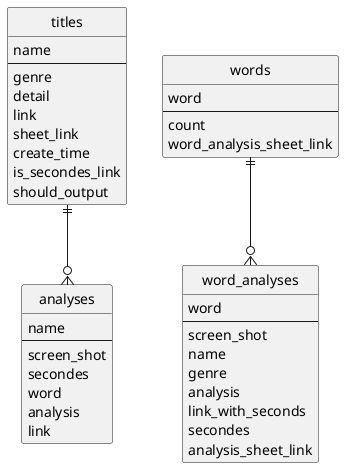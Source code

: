 @startuml yonde
' hide the spot
hide circle

' avoid problems with angled crows feet
skinparam linetype ortho

entity "titles" as titles {
  name
  --
  genre
  detail
  link
  sheet_link
  create_time
  is_secondes_link
  should_output
}

entity "analyses" as analyses {
  name
  --
  screen_shot
  secondes
  word
  analysis
  link
}

entity "word_analyses" as word_analyses {
    word
    --
    screen_shot
    name
    genre
    analysis
    link_with_seconds
    secondes
    analysis_sheet_link
}

entity "words" as words {
    word
    --
    count
    word_analysis_sheet_link
}

titles ||--o{ analyses
words ||--o{ word_analyses



' families ||--|{ users
' families ||--|{ children
' families ||--o{ follows
' families ||--o{ picture_books
' families ||--o{ read_records
' families ||--o{ invites
' users ||--o{ follows
' users ||--o{ likes
' users ||--o{ picture_books
' users ||--o{ read_records
' children ||--o{ child_read_record
' picture_books ||--o{ read_records
' picture_books ||--o{ likes
' read_records ||--o{ child_read_record
' read_records ||--o{ read_record_tag
' tags ||--o{ read_record_tag

@enduml
